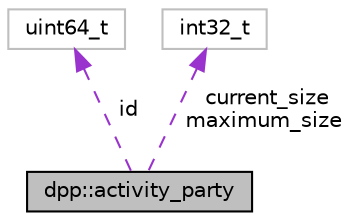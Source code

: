digraph "dpp::activity_party"
{
 // INTERACTIVE_SVG=YES
 // LATEX_PDF_SIZE
  bgcolor="transparent";
  edge [fontname="Helvetica",fontsize="10",labelfontname="Helvetica",labelfontsize="10"];
  node [fontname="Helvetica",fontsize="10",shape=record];
  Node1 [label="dpp::activity_party",height=0.2,width=0.4,color="black", fillcolor="grey75", style="filled", fontcolor="black",tooltip="Information for the current party of the player."];
  Node2 -> Node1 [dir="back",color="darkorchid3",fontsize="10",style="dashed",label=" id" ,fontname="Helvetica"];
  Node2 [label="uint64_t",height=0.2,width=0.4,color="grey75",tooltip=" "];
  Node3 -> Node1 [dir="back",color="darkorchid3",fontsize="10",style="dashed",label=" current_size\nmaximum_size" ,fontname="Helvetica"];
  Node3 [label="int32_t",height=0.2,width=0.4,color="grey75",tooltip=" "];
}
